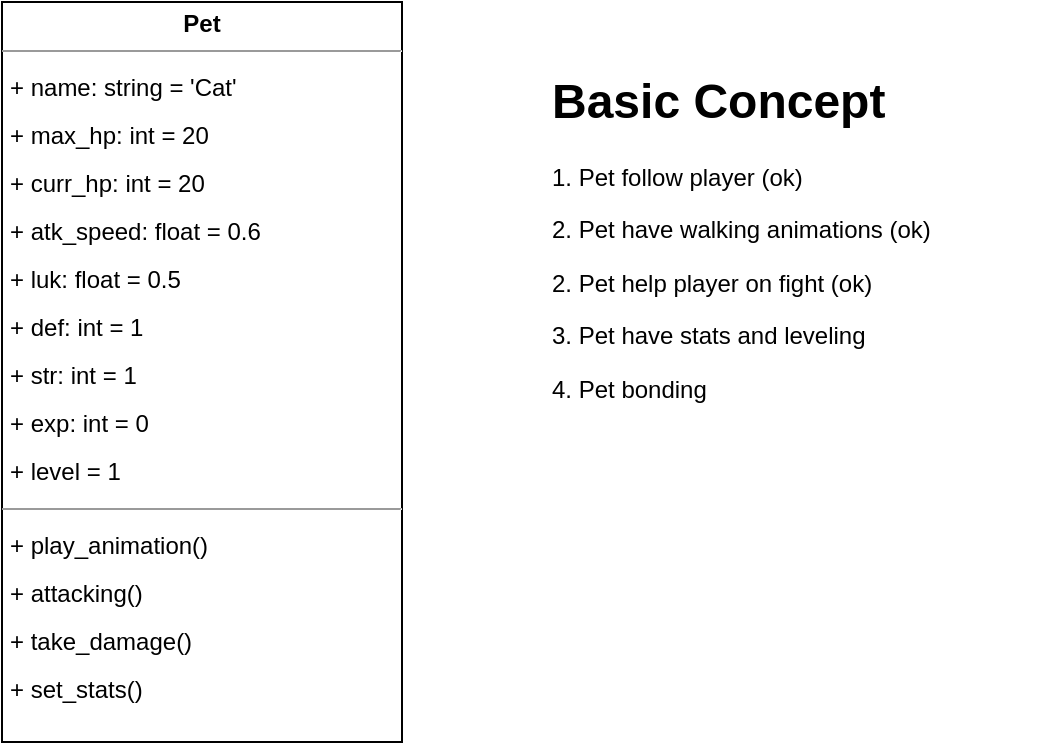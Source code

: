<mxfile>
    <diagram id="QhyQcYcCqwK-kMrMvJfA" name="Page-1">
        <mxGraphModel dx="589" dy="669" grid="1" gridSize="10" guides="1" tooltips="1" connect="1" arrows="1" fold="1" page="1" pageScale="1" pageWidth="850" pageHeight="1100" math="0" shadow="0">
            <root>
                <mxCell id="0"/>
                <mxCell id="1" parent="0"/>
                <mxCell id="19" value="&lt;p style=&quot;margin:0px;margin-top:4px;text-align:center;&quot;&gt;&lt;b&gt;Pet&lt;/b&gt;&lt;/p&gt;&lt;hr size=&quot;1&quot;&gt;&lt;p style=&quot;margin: 0px 0px 0px 4px; line-height: 200%;&quot;&gt;+ name: string = 'Cat'&lt;/p&gt;&lt;p style=&quot;margin: 0px 0px 0px 4px; line-height: 200%;&quot;&gt;+ max_hp: int = 20&lt;/p&gt;&lt;p style=&quot;margin: 0px 0px 0px 4px; line-height: 200%;&quot;&gt;+ curr_hp: int = 20&lt;/p&gt;&lt;p style=&quot;margin: 0px 0px 0px 4px; line-height: 200%;&quot;&gt;+ atk_speed: float = 0.6&lt;/p&gt;&lt;p style=&quot;margin: 0px 0px 0px 4px; line-height: 200%;&quot;&gt;+ luk: float = 0.5&lt;/p&gt;&lt;p style=&quot;margin: 0px 0px 0px 4px; line-height: 200%;&quot;&gt;+ def: int = 1&lt;/p&gt;&lt;p style=&quot;margin: 0px 0px 0px 4px; line-height: 200%;&quot;&gt;+ str: int = 1&lt;/p&gt;&lt;p style=&quot;margin: 0px 0px 0px 4px; line-height: 200%;&quot;&gt;+ exp: int = 0&lt;/p&gt;&lt;p style=&quot;margin: 0px 0px 0px 4px; line-height: 200%;&quot;&gt;+ level = 1&lt;br&gt;&lt;/p&gt;&lt;hr style=&quot;line-height: 200%;&quot; size=&quot;1&quot;&gt;&lt;p style=&quot;margin: 0px 0px 0px 4px; line-height: 200%;&quot;&gt;+ play_animation()&lt;/p&gt;&lt;p style=&quot;margin: 0px 0px 0px 4px; line-height: 200%;&quot;&gt;+ attacking()&lt;/p&gt;&lt;p style=&quot;margin: 0px 0px 0px 4px; line-height: 200%;&quot;&gt;+ take_damage()&lt;/p&gt;&lt;p style=&quot;margin: 0px 0px 0px 4px; line-height: 200%;&quot;&gt;+ set_stats()&lt;br&gt;&lt;/p&gt;" style="verticalAlign=top;align=left;overflow=fill;fontSize=12;fontFamily=Helvetica;html=1;" parent="1" vertex="1">
                    <mxGeometry x="40" y="20" width="200" height="370" as="geometry"/>
                </mxCell>
                <mxCell id="20" value="&lt;h1&gt;Basic Concept&lt;/h1&gt;&lt;p&gt;1. Pet follow player (ok)&lt;br&gt;&lt;/p&gt;&lt;p&gt;2. Pet have walking animations (ok)&lt;/p&gt;&lt;p&gt;2. Pet help player on fight (ok)&lt;/p&gt;&lt;p&gt;3. Pet have stats and leveling&lt;/p&gt;&lt;p&gt;4. Pet bonding&lt;/p&gt;" style="text;html=1;strokeColor=none;fillColor=none;spacing=5;spacingTop=-20;whiteSpace=wrap;overflow=hidden;rounded=0;" parent="1" vertex="1">
                    <mxGeometry x="310" y="50" width="250" height="190" as="geometry"/>
                </mxCell>
            </root>
        </mxGraphModel>
    </diagram>
</mxfile>